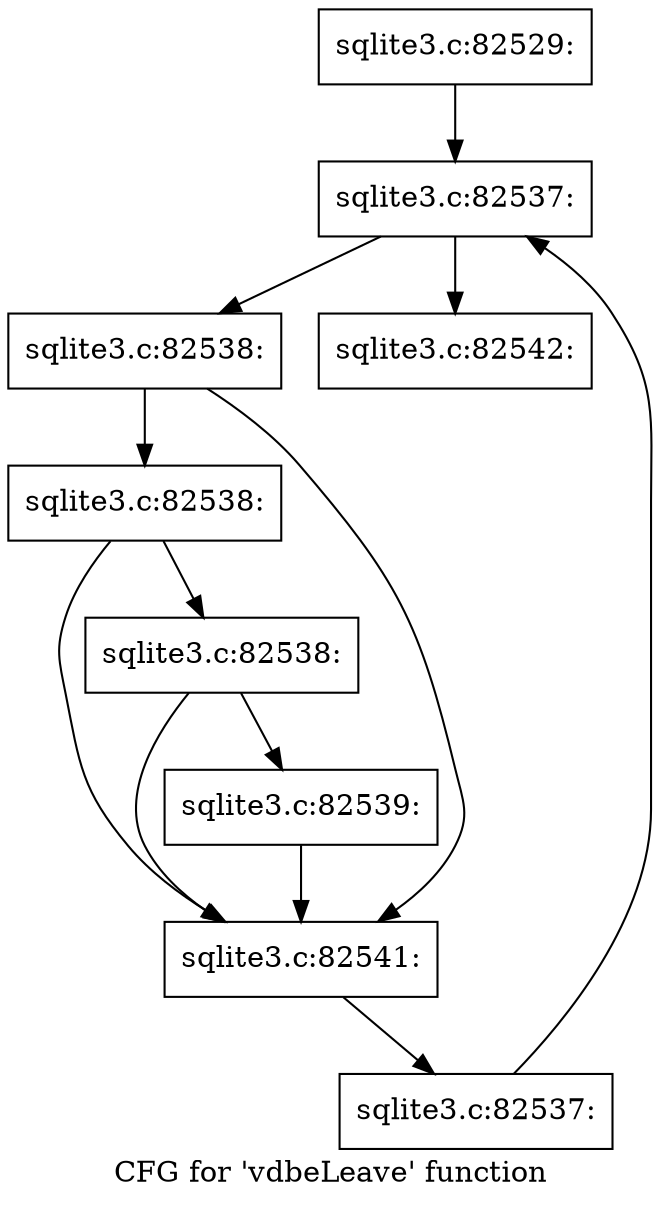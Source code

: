 digraph "CFG for 'vdbeLeave' function" {
	label="CFG for 'vdbeLeave' function";

	Node0x55c0f7a62c00 [shape=record,label="{sqlite3.c:82529:}"];
	Node0x55c0f7a62c00 -> Node0x55c0f7a643a0;
	Node0x55c0f7a643a0 [shape=record,label="{sqlite3.c:82537:}"];
	Node0x55c0f7a643a0 -> Node0x55c0f7a645c0;
	Node0x55c0f7a643a0 -> Node0x55c0f7a641f0;
	Node0x55c0f7a645c0 [shape=record,label="{sqlite3.c:82538:}"];
	Node0x55c0f7a645c0 -> Node0x55c0f7a64b60;
	Node0x55c0f7a645c0 -> Node0x55c0f7a64a90;
	Node0x55c0f7a64b60 [shape=record,label="{sqlite3.c:82538:}"];
	Node0x55c0f7a64b60 -> Node0x55c0f7a64ae0;
	Node0x55c0f7a64b60 -> Node0x55c0f7a64a90;
	Node0x55c0f7a64ae0 [shape=record,label="{sqlite3.c:82538:}"];
	Node0x55c0f7a64ae0 -> Node0x55c0f7a64a40;
	Node0x55c0f7a64ae0 -> Node0x55c0f7a64a90;
	Node0x55c0f7a64a40 [shape=record,label="{sqlite3.c:82539:}"];
	Node0x55c0f7a64a40 -> Node0x55c0f7a64a90;
	Node0x55c0f7a64a90 [shape=record,label="{sqlite3.c:82541:}"];
	Node0x55c0f7a64a90 -> Node0x55c0f7a64530;
	Node0x55c0f7a64530 [shape=record,label="{sqlite3.c:82537:}"];
	Node0x55c0f7a64530 -> Node0x55c0f7a643a0;
	Node0x55c0f7a641f0 [shape=record,label="{sqlite3.c:82542:}"];
}
